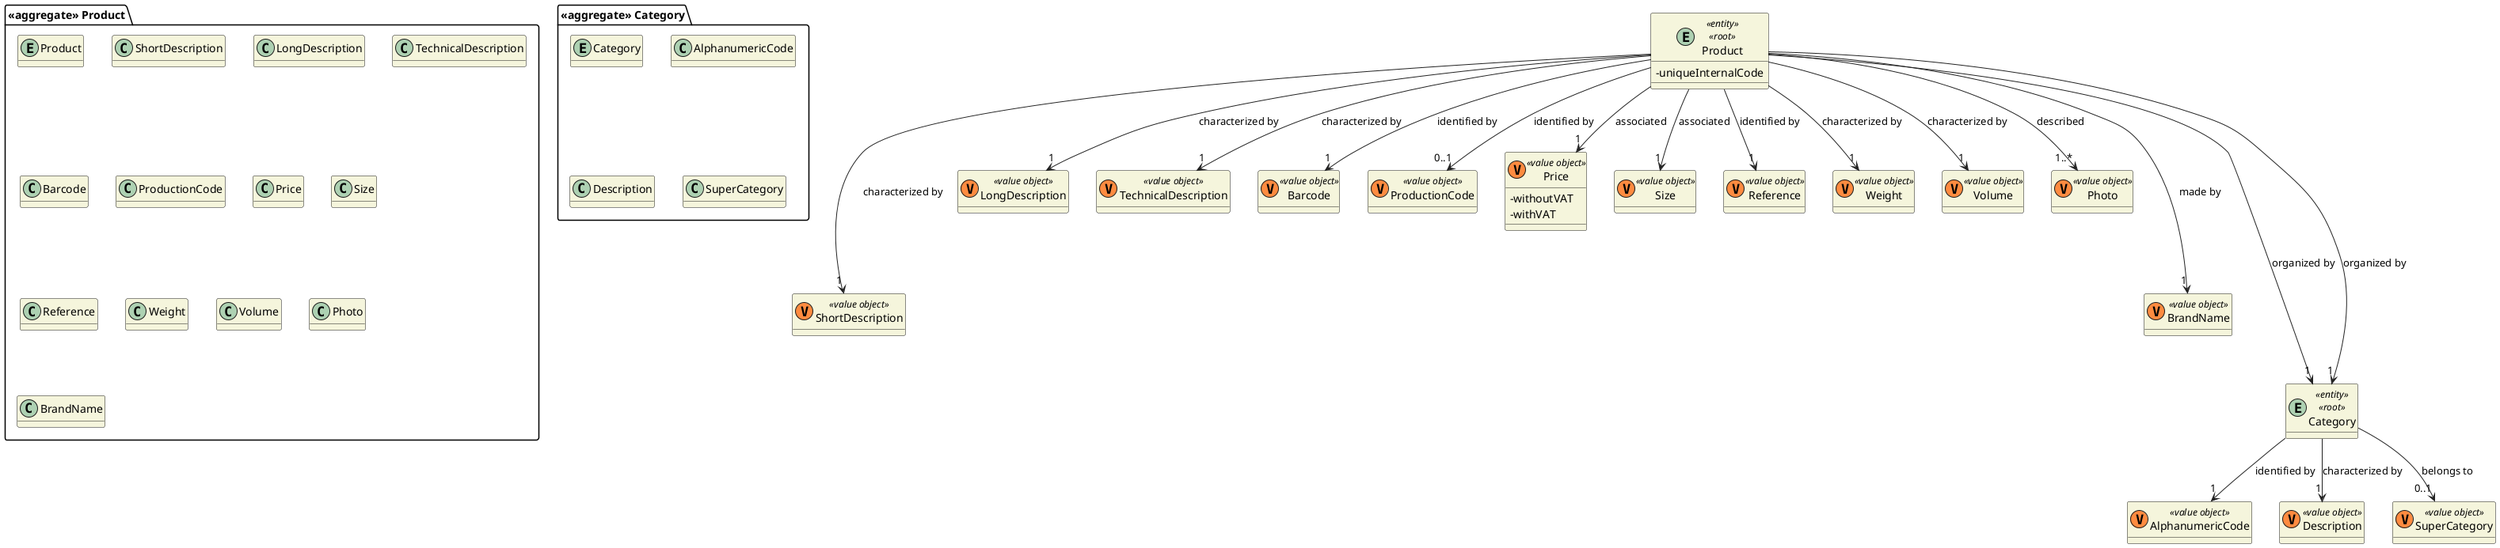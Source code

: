 @startuml
'https://plantuml.com/class-diagram

skinparam classAttributeIconSize 0
hide empty attributes
skinparam classBackgroundColor beige
skinparam ArrowColor #222222

package "<<aggregate>> Product" {
    entity Product
    class ShortDescription
    class LongDescription
    class TechnicalDescription
    class Barcode
    class ProductionCode
    class Price
    class Size
    class Reference
    class Weight
    class Volume
    class Photo
    class BrandName
}

entity Product <<entity>> <<root>> {
    - uniqueInternalCode
}

class ShortDescription <<(V,#FF8B40) value object>>
class LongDescription <<(V,#FF8B40) value object>>
class TechnicalDescription <<(V,#FF8B40) value object>>
class Barcode <<(V,#FF8B40) value object>>
class ProductionCode <<(V,#FF8B40) value object>>
class Price <<(V,#FF8B40) value object>> {
    - withoutVAT
    - withVAT
}
class Size <<(V,#FF8B40) value object>>
class Reference <<(V,#FF8B40) value object>> {}
class Weight <<(V,#FF8B40) value object>> {}
class Volume <<(V,#FF8B40) value object>> {}
class Photo <<(V,#FF8B40) value object>>{}
class BrandName <<(V,#FF8B40) value object>>{}

package "<<aggregate>> Category" {
    entity Category
    class AlphanumericCode
    class Description
    class SuperCategory
    }

entity Category <<entity>> <<root>> {

}

class AlphanumericCode <<(V,#FF8B40) value object>>
class Description <<(V,#FF8B40) value object>>
class SuperCategory <<(V,#FF8B40) value object>>


Product ----> "1" Category : organized by
Product ---> "1" ShortDescription: characterized by
Product --> "1" LongDescription: characterized by
Product --> "1" TechnicalDescription: characterized by
Product --> "1" Barcode: identified by
Product --> "0..1" ProductionCode: identified by
Product --> "1" Price: associated
Product --> "1" Size: associated
Product --> "1" Weight: characterized by
Product --> "1" Volume: characterized by
Product --> "1" Reference : identified by
Product --> "1..*" Photo : described
Product ---> "1" BrandName : made by


Category --> "1" AlphanumericCode : identified by
Category --> "1" Description : characterized by
Category --> "0..1" SuperCategory : belongs to


Product --> "1" Category : organized by



@enduml